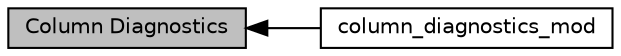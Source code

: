 digraph "Column Diagnostics"
{
  edge [fontname="Helvetica",fontsize="10",labelfontname="Helvetica",labelfontsize="10"];
  node [fontname="Helvetica",fontsize="10",shape=box];
  rankdir=LR;
  Node2 [label="column_diagnostics_mod",height=0.2,width=0.4,color="black", fillcolor="white", style="filled",URL="$group__column__diagnostics__mod.html",tooltip="Module to locate and mark desired diagnostic columns."];
  Node1 [label="Column Diagnostics",height=0.2,width=0.4,color="black", fillcolor="grey75", style="filled", fontcolor="black",tooltip="Modules and associated files in the column_diagnostics directory."];
  Node1->Node2 [shape=plaintext, dir="back", style="solid"];
}
